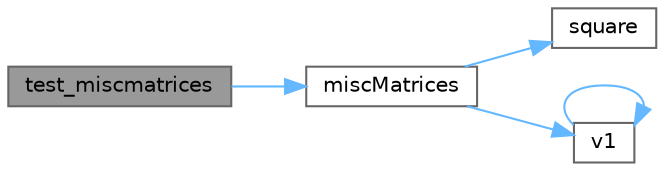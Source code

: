 digraph "test_miscmatrices"
{
 // LATEX_PDF_SIZE
  bgcolor="transparent";
  edge [fontname=Helvetica,fontsize=10,labelfontname=Helvetica,labelfontsize=10];
  node [fontname=Helvetica,fontsize=10,shape=box,height=0.2,width=0.4];
  rankdir="LR";
  Node1 [id="Node000001",label="test_miscmatrices",height=0.2,width=0.4,color="gray40", fillcolor="grey60", style="filled", fontcolor="black",tooltip=" "];
  Node1 -> Node2 [id="edge1_Node000001_Node000002",color="steelblue1",style="solid",tooltip=" "];
  Node2 [id="Node000002",label="miscMatrices",height=0.2,width=0.4,color="grey40", fillcolor="white", style="filled",URL="$miscmatrices_8cpp.html#ae133f4a7d65e0ad8fc5aef5356153c98",tooltip=" "];
  Node2 -> Node3 [id="edge2_Node000002_Node000003",color="steelblue1",style="solid",tooltip=" "];
  Node3 [id="Node000003",label="square",height=0.2,width=0.4,color="grey40", fillcolor="white", style="filled",URL="$_array_cwise_unary_ops_8h.html#aa1e484838873e960b8c8ba7e066ba837",tooltip=" "];
  Node2 -> Node4 [id="edge3_Node000002_Node000004",color="steelblue1",style="solid",tooltip=" "];
  Node4 [id="Node000004",label="v1",height=0.2,width=0.4,color="grey40", fillcolor="white", style="filled",URL="$_tutorial___reshape_mat2_vec_8cpp.html#a10bd710692c91bc238f2e1da77730678",tooltip=" "];
  Node4 -> Node4 [id="edge4_Node000004_Node000004",color="steelblue1",style="solid",tooltip=" "];
}
